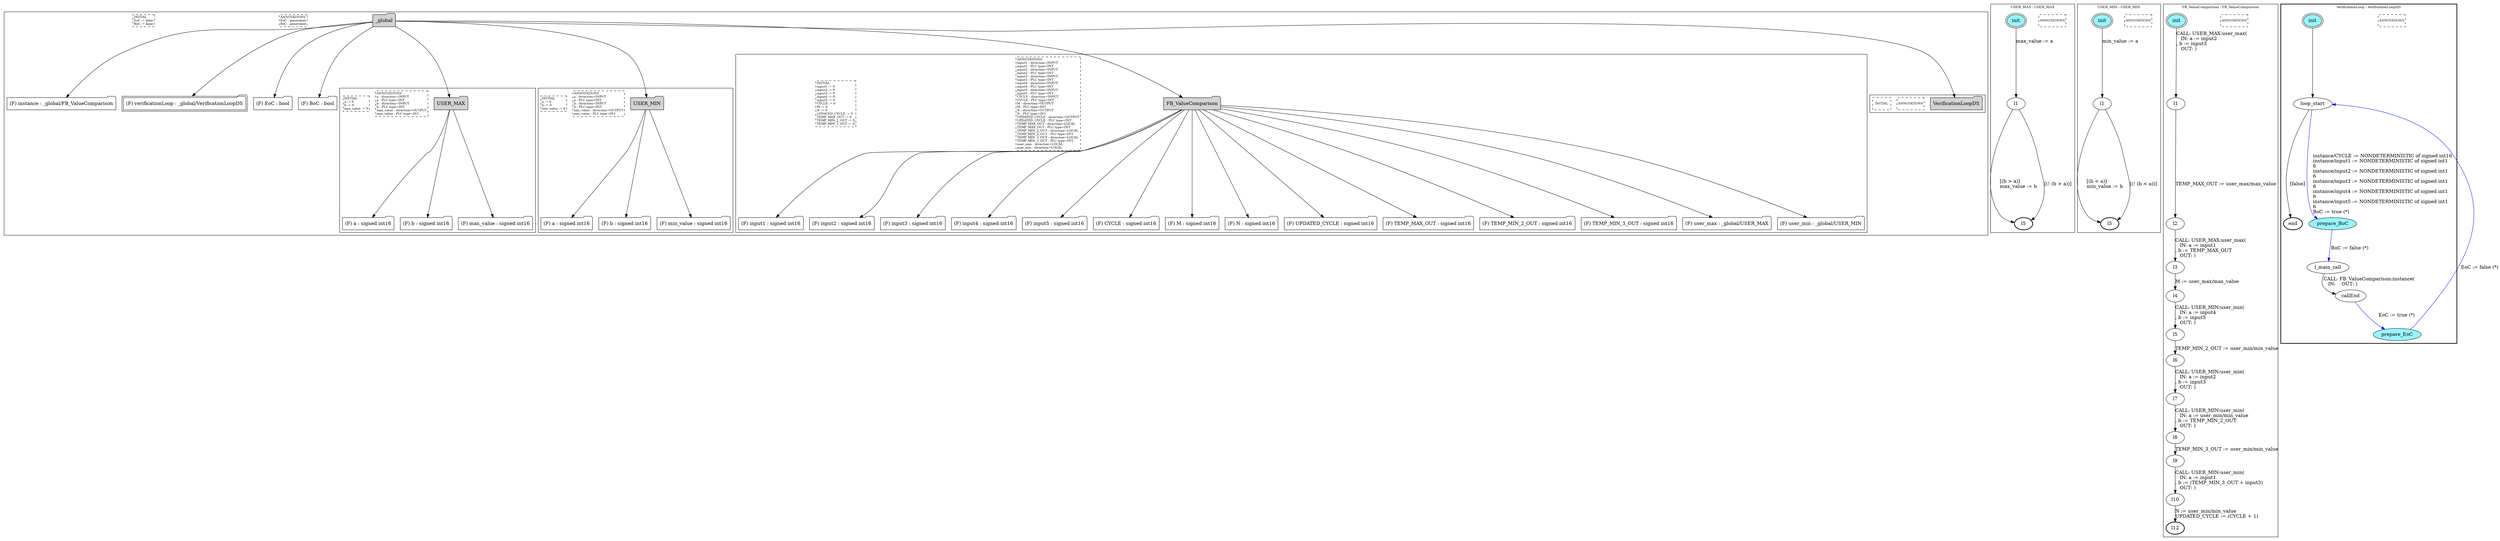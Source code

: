 digraph G {
	subgraph cluster__global295519299 {
		node [shape="folder", style="filled"];
		//label="_global";
		_global295519299 [label="_global"];
		_global295519299 -> instance86509192;
		instance86509192 [label = "(F) instance : _global/FB_ValueComparison", fillcolor="white" ];
		_global295519299 -> verificationLoop178163105;
		verificationLoop178163105 [label = "(F) verificationLoop : _global/VerificationLoopDS", fillcolor="white" , peripheries=2];
		_global295519299 -> EoC283092975;
		EoC283092975 [label = "(F) EoC : bool", fillcolor="white" ];
		_global295519299 -> BoC216359372;
		BoC216359372 [label = "(F) BoC : bool", fillcolor="white" ];
		_global295519299 -> USER_MAX2000603780;
		subgraph cluster_USER_MAX2000603780 {
			node [shape="folder", style="filled"];
			//label="USER_MAX";
			USER_MAX2000603780 [label="USER_MAX"];
			USER_MAX2000603780 -> a1579440430;
			a1579440430 [label = "(F) a : signed int16", fillcolor="white" ];
			USER_MAX2000603780 -> b220774932;
			b220774932 [label = "(F) b : signed int16", fillcolor="white" ];
			USER_MAX2000603780 -> max_value1637627206;
			max_value1637627206 [label = "(F) max_value : signed int16", fillcolor="white" ];
			
			annotations_pseudonode_USER_MAX2000603780 [
				label="ANNOTATIONS\la : direction=INPUT\la : PLC type=INT\lb : direction=INPUT\lb : PLC type=INT\lmax_value : direction=OUTPUT\lmax_value : PLC type=INT\l",
				fontsize=9, margin="0.04,0.04", fillcolor="white", shape="rectangle", style="dashed"];
			initamt_pseudonode_USER_MAX2000603780 [
				label="INITIAL\la := 0\lb := 0\lmax_value := 0\l",
				fontsize=9, margin="0.04,0.04", fillcolor="lightyellow", shape="rectangle", style="dashed"];
		}
		_global295519299 -> USER_MIN1725151361;
		subgraph cluster_USER_MIN1725151361 {
			node [shape="folder", style="filled"];
			//label="USER_MIN";
			USER_MIN1725151361 [label="USER_MIN"];
			USER_MIN1725151361 -> a460922314;
			a460922314 [label = "(F) a : signed int16", fillcolor="white" ];
			USER_MIN1725151361 -> b1967710715;
			b1967710715 [label = "(F) b : signed int16", fillcolor="white" ];
			USER_MIN1725151361 -> min_value263111287;
			min_value263111287 [label = "(F) min_value : signed int16", fillcolor="white" ];
			
			annotations_pseudonode_USER_MIN1725151361 [
				label="ANNOTATIONS\la : direction=INPUT\la : PLC type=INT\lb : direction=INPUT\lb : PLC type=INT\lmin_value : direction=OUTPUT\lmin_value : PLC type=INT\l",
				fontsize=9, margin="0.04,0.04", fillcolor="white", shape="rectangle", style="dashed"];
			initamt_pseudonode_USER_MIN1725151361 [
				label="INITIAL\la := 0\lb := 0\lmin_value := 0\l",
				fontsize=9, margin="0.04,0.04", fillcolor="lightyellow", shape="rectangle", style="dashed"];
		}
		_global295519299 -> FB_ValueComparison1392109755;
		subgraph cluster_FB_ValueComparison1392109755 {
			node [shape="folder", style="filled"];
			//label="FB_ValueComparison";
			FB_ValueComparison1392109755 [label="FB_ValueComparison"];
			FB_ValueComparison1392109755 -> input12002190941;
			input12002190941 [label = "(F) input1 : signed int16", fillcolor="white" ];
			FB_ValueComparison1392109755 -> input21414953733;
			input21414953733 [label = "(F) input2 : signed int16", fillcolor="white" ];
			FB_ValueComparison1392109755 -> input3635340952;
			input3635340952 [label = "(F) input3 : signed int16", fillcolor="white" ];
			FB_ValueComparison1392109755 -> input42101082331;
			input42101082331 [label = "(F) input4 : signed int16", fillcolor="white" ];
			FB_ValueComparison1392109755 -> input5306693934;
			input5306693934 [label = "(F) input5 : signed int16", fillcolor="white" ];
			FB_ValueComparison1392109755 -> CYCLE188909616;
			CYCLE188909616 [label = "(F) CYCLE : signed int16", fillcolor="white" ];
			FB_ValueComparison1392109755 -> M494367851;
			M494367851 [label = "(F) M : signed int16", fillcolor="white" ];
			FB_ValueComparison1392109755 -> N1293967722;
			N1293967722 [label = "(F) N : signed int16", fillcolor="white" ];
			FB_ValueComparison1392109755 -> UPDATED_CYCLE2109182431;
			UPDATED_CYCLE2109182431 [label = "(F) UPDATED_CYCLE : signed int16", fillcolor="white" ];
			FB_ValueComparison1392109755 -> TEMP_MAX_OUT2117142060;
			TEMP_MAX_OUT2117142060 [label = "(F) TEMP_MAX_OUT : signed int16", fillcolor="white" ];
			FB_ValueComparison1392109755 -> TEMP_MIN_2_OUT857811226;
			TEMP_MIN_2_OUT857811226 [label = "(F) TEMP_MIN_2_OUT : signed int16", fillcolor="white" ];
			FB_ValueComparison1392109755 -> TEMP_MIN_3_OUT417773355;
			TEMP_MIN_3_OUT417773355 [label = "(F) TEMP_MIN_3_OUT : signed int16", fillcolor="white" ];
			FB_ValueComparison1392109755 -> user_max1106043431;
			user_max1106043431 [label = "(F) user_max : _global/USER_MAX", fillcolor="white" ];
			FB_ValueComparison1392109755 -> user_min55226986;
			user_min55226986 [label = "(F) user_min : _global/USER_MIN", fillcolor="white" ];
			
			annotations_pseudonode_FB_ValueComparison1392109755 [
				label="ANNOTATIONS\linput1 : direction=INPUT\linput1 : PLC type=INT\linput2 : direction=INPUT\linput2 : PLC type=INT\linput3 : direction=INPUT\linput3 : PLC type=INT\linput4 : direction=INPUT\linput4 : PLC type=INT\linput5 : direction=INPUT\linput5 : PLC type=INT\lCYCLE : direction=INPUT\lCYCLE : PLC type=INT\lM : direction=OUTPUT\lM : PLC type=INT\lN : direction=OUTPUT\lN : PLC type=INT\lUPDATED_CYCLE : direction=OUTPUT\lUPDATED_CYCLE : PLC type=INT\lTEMP_MAX_OUT : direction=LOCAL\lTEMP_MAX_OUT : PLC type=INT\lTEMP_MIN_2_OUT : direction=LOCAL\lTEMP_MIN_2_OUT : PLC type=INT\lTEMP_MIN_3_OUT : direction=LOCAL\lTEMP_MIN_3_OUT : PLC type=INT\luser_max : direction=LOCAL\luser_min : direction=LOCAL\l",
				fontsize=9, margin="0.04,0.04", fillcolor="white", shape="rectangle", style="dashed"];
			initamt_pseudonode_FB_ValueComparison1392109755 [
				label="INITIAL\linput1 := 0\linput2 := 0\linput3 := 0\linput4 := 0\linput5 := 0\lCYCLE := 0\lM := 0\lN := 0\lUPDATED_CYCLE := 0\lTEMP_MAX_OUT := 0\lTEMP_MIN_2_OUT := 0\lTEMP_MIN_3_OUT := 0\l",
				fontsize=9, margin="0.04,0.04", fillcolor="lightyellow", shape="rectangle", style="dashed"];
		}
		_global295519299 -> VerificationLoopDS1825856364;
		subgraph cluster_VerificationLoopDS1825856364 {
			node [shape="folder", style="filled"];
			//label="VerificationLoopDS";
			VerificationLoopDS1825856364 [label="VerificationLoopDS"];
			
			annotations_pseudonode_VerificationLoopDS1825856364 [
				label="ANNOTATIONS",
				fontsize=9, margin="0.04,0.04", fillcolor="white", shape="rectangle", style="dashed"];
			initamt_pseudonode_VerificationLoopDS1825856364 [
				label="INITIAL",
				fontsize=9, margin="0.04,0.04", fillcolor="lightyellow", shape="rectangle", style="dashed"];
		}
		
		annotations_pseudonode__global295519299 [
			label="ANNOTATIONS\lEoC : generated\lBoC : generated\l",
			fontsize=9, margin="0.04,0.04", fillcolor="white", shape="rectangle", style="dashed"];
		initamt_pseudonode__global295519299 [
			label="INITIAL\lEoC := false\lBoC := false\l",
			fontsize=9, margin="0.04,0.04", fillcolor="lightyellow", shape="rectangle", style="dashed"];
	}
	subgraph clusterUSER_MAX {
		node [style="filled"];
		color="black";
		fontsize=10;
		ranksep=0.4;
		
		label="USER_MAX : USER_MAX";
		
		annotations_pseudonode_USER_MAX [
			label="ANNOTATIONS",
			fontsize=9, margin="0.04,0.04", fillcolor="white", shape="rectangle", style="dashed"];
		
		init_USER_MAX [label="init", color="black", fillcolor="cadetblue1", peripheries=2, shape="ellipse"];
		l1_USER_MAX [label="l1", color="black", fillcolor="white", shape="ellipse"];
		l5_USER_MAX [label="l5", color="black", fillcolor="white", style=bold, shape="ellipse"];
		init_USER_MAX -> l1_USER_MAX [color="black", label="max_value := a"];
		l1_USER_MAX -> l5_USER_MAX [color="black", label="[(b > a)]\lmax_value := b\l"];
		l1_USER_MAX -> l5_USER_MAX [color="black", label="[(! (b > a))]"];
	}
	subgraph clusterUSER_MIN {
		node [style="filled"];
		color="black";
		fontsize=10;
		ranksep=0.4;
		
		label="USER_MIN : USER_MIN";
		
		annotations_pseudonode_USER_MIN [
			label="ANNOTATIONS",
			fontsize=9, margin="0.04,0.04", fillcolor="white", shape="rectangle", style="dashed"];
		
		init_USER_MIN [label="init", color="black", fillcolor="cadetblue1", peripheries=2, shape="ellipse"];
		l1_USER_MIN [label="l1", color="black", fillcolor="white", shape="ellipse"];
		l5_USER_MIN [label="l5", color="black", fillcolor="white", style=bold, shape="ellipse"];
		init_USER_MIN -> l1_USER_MIN [color="black", label="min_value := a"];
		l1_USER_MIN -> l5_USER_MIN [color="black", label="[(b < a)]\lmin_value := b\l"];
		l1_USER_MIN -> l5_USER_MIN [color="black", label="[(! (b < a))]"];
	}
	subgraph clusterFB_ValueComparison {
		node [style="filled"];
		color="black";
		fontsize=10;
		ranksep=0.4;
		
		label="FB_ValueComparison : FB_ValueComparison";
		
		annotations_pseudonode_FB_ValueComparison [
			label="ANNOTATIONS",
			fontsize=9, margin="0.04,0.04", fillcolor="white", shape="rectangle", style="dashed"];
		
		init_FB_ValueComparison [label="init", color="black", fillcolor="cadetblue1", peripheries=2, shape="ellipse"];
		l1_FB_ValueComparison [label="l1", color="black", fillcolor="white", shape="ellipse"];
		l2_FB_ValueComparison [label="l2", color="black", fillcolor="white", shape="ellipse"];
		l3_FB_ValueComparison [label="l3", color="black", fillcolor="white", shape="ellipse"];
		l4_FB_ValueComparison [label="l4", color="black", fillcolor="white", shape="ellipse"];
		l5_FB_ValueComparison [label="l5", color="black", fillcolor="white", shape="ellipse"];
		l6_FB_ValueComparison [label="l6", color="black", fillcolor="white", shape="ellipse"];
		l7_FB_ValueComparison [label="l7", color="black", fillcolor="white", shape="ellipse"];
		l8_FB_ValueComparison [label="l8", color="black", fillcolor="white", shape="ellipse"];
		l9_FB_ValueComparison [label="l9", color="black", fillcolor="white", shape="ellipse"];
		l10_FB_ValueComparison [label="l10", color="black", fillcolor="white", shape="ellipse"];
		l12_FB_ValueComparison [label="l12", color="black", fillcolor="white", style=bold, shape="ellipse"];
		init_FB_ValueComparison -> l1_FB_ValueComparison [color="black", label="CALL: USER_MAX:user_max(\l   IN: a := input2\l, b := input3\l   OUT: )\l"];
		l1_FB_ValueComparison -> l2_FB_ValueComparison [color="black", label="TEMP_MAX_OUT := user_max/max_value"];
		l2_FB_ValueComparison -> l3_FB_ValueComparison [color="black", label="CALL: USER_MAX:user_max(\l   IN: a := input1\l, b := TEMP_MAX_OUT\l   OUT: )\l"];
		l3_FB_ValueComparison -> l4_FB_ValueComparison [color="black", label="M := user_max/max_value"];
		l4_FB_ValueComparison -> l5_FB_ValueComparison [color="black", label="CALL: USER_MIN:user_min(\l   IN: a := input4\l, b := input5\l   OUT: )\l"];
		l5_FB_ValueComparison -> l6_FB_ValueComparison [color="black", label="TEMP_MIN_2_OUT := user_min/min_value"];
		l6_FB_ValueComparison -> l7_FB_ValueComparison [color="black", label="CALL: USER_MIN:user_min(\l   IN: a := input2\l, b := input3\l   OUT: )\l"];
		l7_FB_ValueComparison -> l8_FB_ValueComparison [color="black", label="CALL: USER_MIN:user_min(\l   IN: a := user_min/min_value\l, b := TEMP_MIN_2_OUT\l   OUT: )\l"];
		l8_FB_ValueComparison -> l9_FB_ValueComparison [color="black", label="TEMP_MIN_3_OUT := user_min/min_value"];
		l9_FB_ValueComparison -> l10_FB_ValueComparison [color="black", label="CALL: USER_MIN:user_min(\l   IN: a := input1\l, b := (TEMP_MIN_3_OUT + input3)\l   OUT: )\l"];
		l10_FB_ValueComparison -> l12_FB_ValueComparison [color="black", label="N := user_min/min_value\lUPDATED_CYCLE := (CYCLE + 1)\l"];
	}
	subgraph clusterVerificationLoop {
		node [style="filled"];
		style=bold;
		color="black";
		fontsize=10;
		ranksep=0.4;
		
		label="VerificationLoop : VerificationLoopDS";
		
		annotations_pseudonode_VerificationLoop [
			label="ANNOTATIONS",
			fontsize=9, margin="0.04,0.04", fillcolor="white", shape="rectangle", style="dashed"];
		
		init_VerificationLoop [label="init", color="black", fillcolor="cadetblue1", peripheries=2, shape="ellipse"];
		end_VerificationLoop [label="end", color="black", fillcolor="cadetblue1", style=bold, shape="ellipse"];
		loop_start_VerificationLoop [label="loop_start", color="black", fillcolor="white", shape="ellipse"];
		prepare_BoC_VerificationLoop [label="prepare_BoC", color="black", fillcolor="cadetblue1", shape="ellipse"];
		l_main_call_VerificationLoop [label="l_main_call", color="black", fillcolor="white", shape="ellipse"];
		callEnd_VerificationLoop [label="callEnd", color="black", fillcolor="white", shape="ellipse"];
		prepare_EoC_VerificationLoop [label="prepare_EoC", color="black", fillcolor="cadetblue1", shape="ellipse"];
		init_VerificationLoop -> loop_start_VerificationLoop [color="black", label=""];
		loop_start_VerificationLoop -> prepare_BoC_VerificationLoop [color="blue", label="instance/CYCLE := NONDETERMINISTIC of signed int16\linstance/input1 := NONDETERMINISTIC of signed int1\l6\linstance/input2 := NONDETERMINISTIC of signed int1\l6\linstance/input3 := NONDETERMINISTIC of signed int1\l6\linstance/input4 := NONDETERMINISTIC of signed int1\l6\linstance/input5 := NONDETERMINISTIC of signed int1\l6\lBoC := true (*)\l"];
		prepare_BoC_VerificationLoop -> l_main_call_VerificationLoop [color="blue", label="BoC := false (*)"];
		l_main_call_VerificationLoop -> callEnd_VerificationLoop [color="black", label="CALL: FB_ValueComparison:instance(\l   IN:    OUT: )\l"];
		callEnd_VerificationLoop -> prepare_EoC_VerificationLoop [color="blue", label="EoC := true (*)"];
		prepare_EoC_VerificationLoop -> loop_start_VerificationLoop [color="blue", label="EoC := false (*)"];
		loop_start_VerificationLoop -> end_VerificationLoop [color="black", label="[false]"];
	}
}

